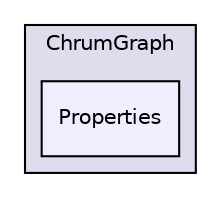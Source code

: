 digraph "ChrumGraph/Properties" {
  compound=true
  node [ fontsize="10", fontname="Helvetica"];
  edge [ labelfontsize="10", labelfontname="Helvetica"];
  subgraph clusterdir_3c6d3df59f3a7cd9434389651192ab90 {
    graph [ bgcolor="#ddddee", pencolor="black", label="ChrumGraph" fontname="Helvetica", fontsize="10", URL="dir_3c6d3df59f3a7cd9434389651192ab90.html"]
  dir_0708c151a296341ea462133c8bd09d95 [shape=box, label="Properties", style="filled", fillcolor="#eeeeff", pencolor="black", URL="dir_0708c151a296341ea462133c8bd09d95.html"];
  }
}
